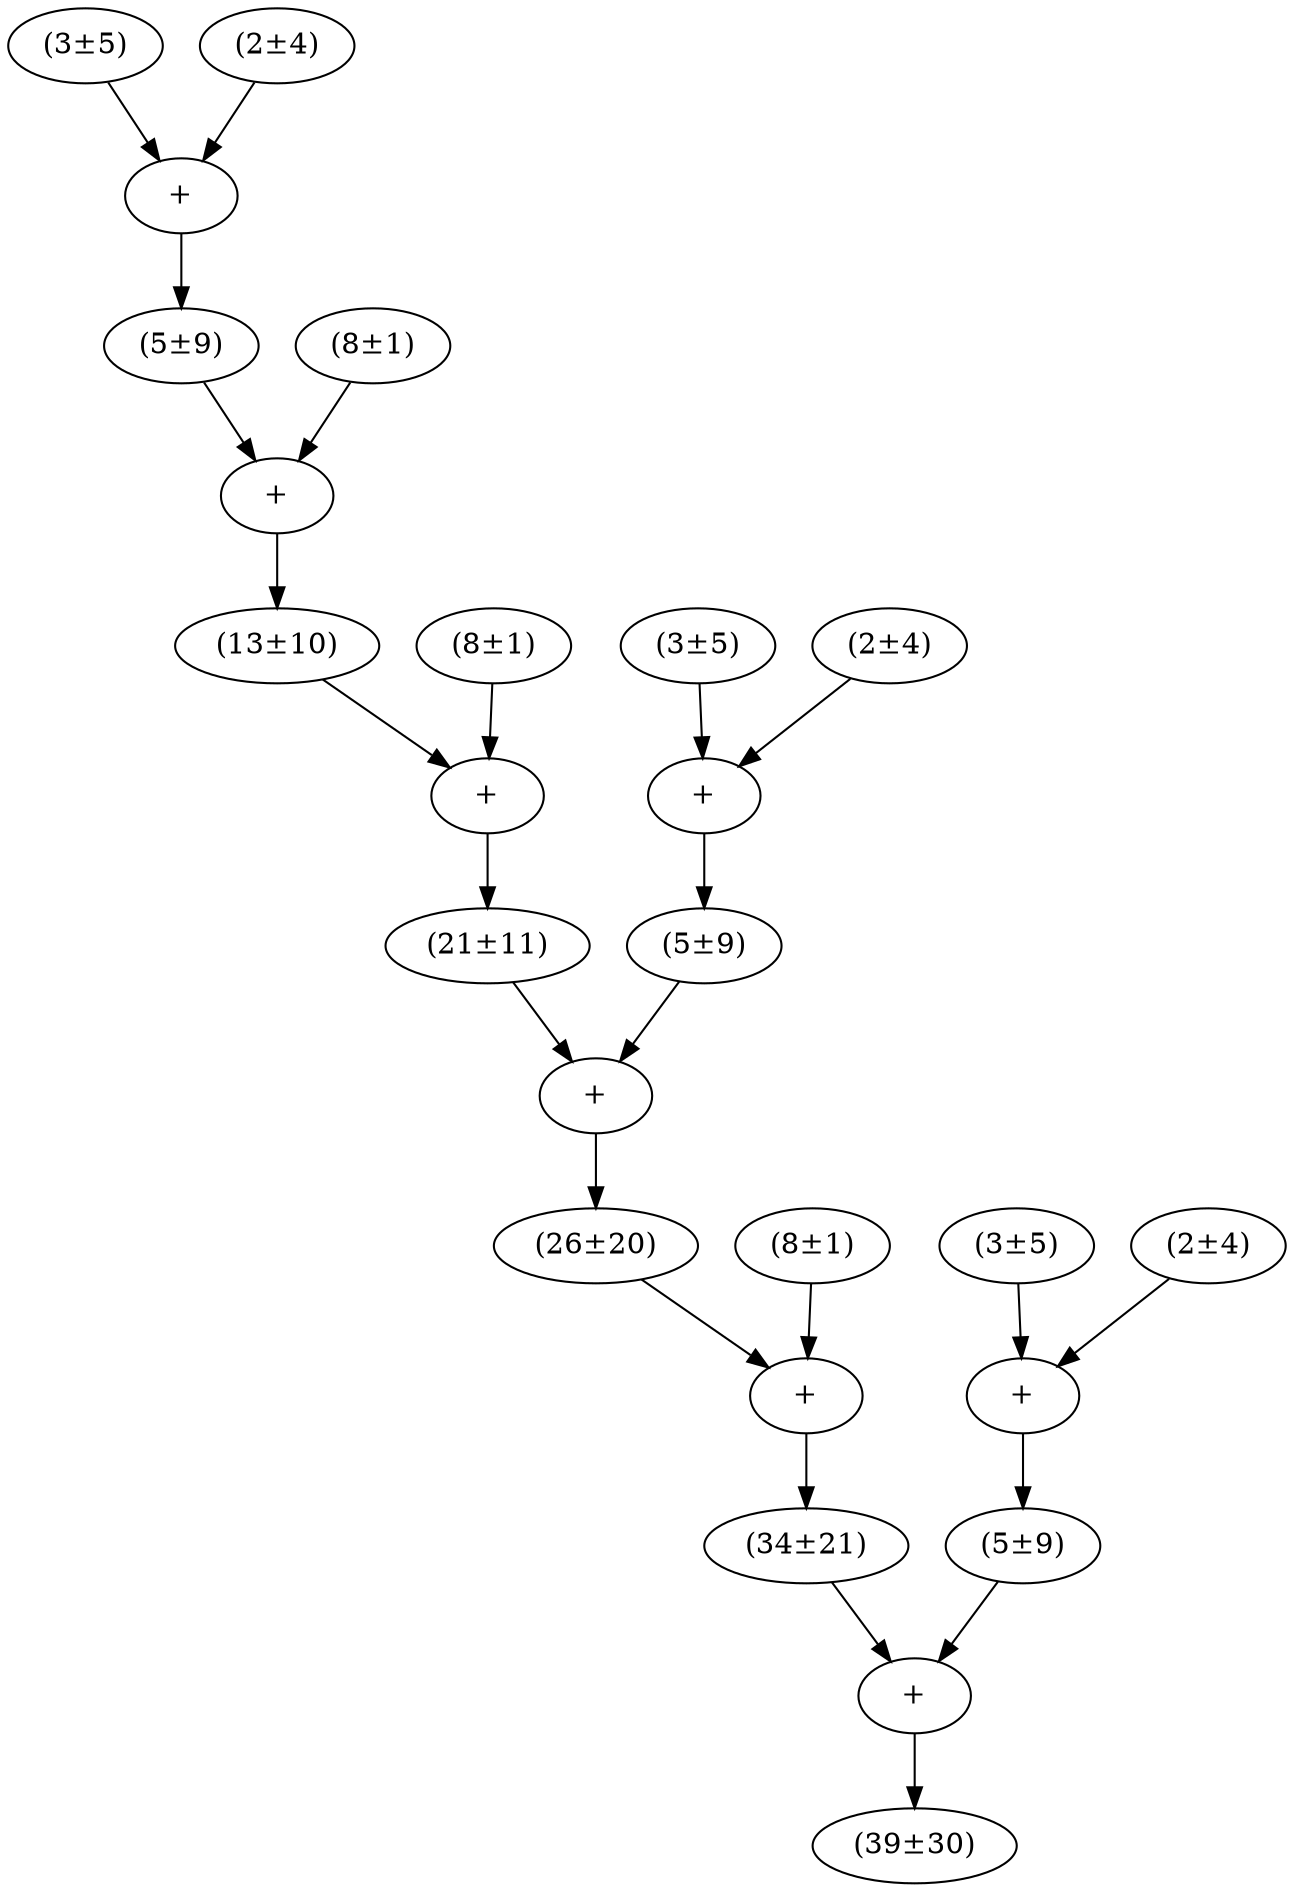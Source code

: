// Computational Graph
digraph {
	0 [label="(3±5)"]
	1 [label="(2±4)"]
	2 [label="+"]
	0 -> 2
	1 -> 2
	3 [label="(5±9)"]
	2 -> 3
	4 [label="(8±1)"]
	5 [label="+"]
	3 -> 5
	4 -> 5
	6 [label="(13±10)"]
	5 -> 6
	7 [label="(8±1)"]
	8 [label="+"]
	6 -> 8
	7 -> 8
	9 [label="(21±11)"]
	8 -> 9
	10 [label="(3±5)"]
	11 [label="(2±4)"]
	12 [label="+"]
	10 -> 12
	11 -> 12
	13 [label="(5±9)"]
	12 -> 13
	14 [label="+"]
	9 -> 14
	13 -> 14
	15 [label="(26±20)"]
	14 -> 15
	16 [label="(8±1)"]
	17 [label="+"]
	15 -> 17
	16 -> 17
	18 [label="(34±21)"]
	17 -> 18
	19 [label="(3±5)"]
	20 [label="(2±4)"]
	21 [label="+"]
	19 -> 21
	20 -> 21
	22 [label="(5±9)"]
	21 -> 22
	23 [label="+"]
	18 -> 23
	22 -> 23
	24 [label="(39±30)"]
	23 -> 24
}
